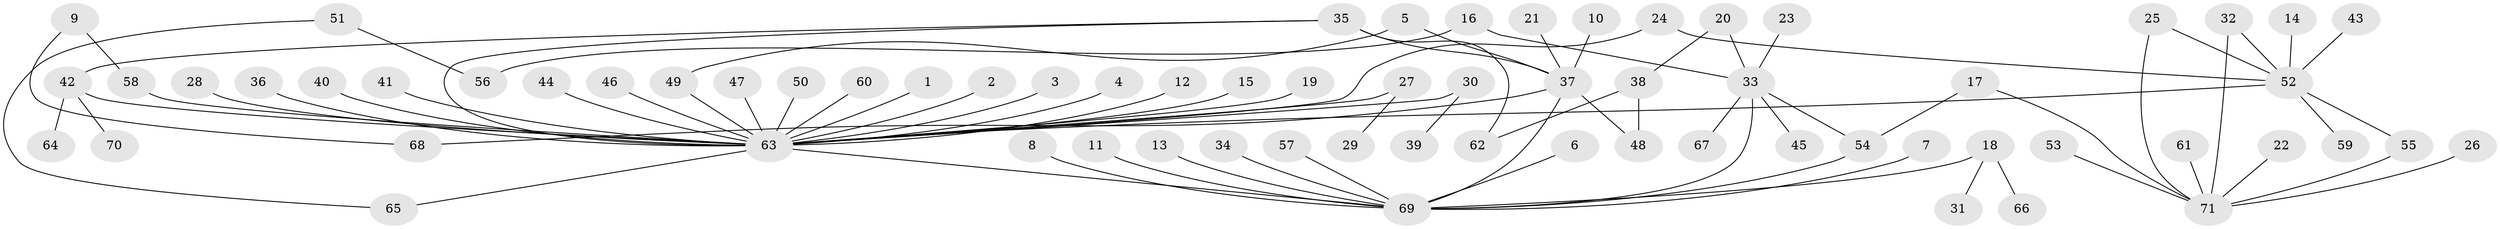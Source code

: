 // original degree distribution, {1: 0.5602836879432624, 30: 0.0070921985815602835, 6: 0.0070921985815602835, 4: 0.06382978723404255, 14: 0.0070921985815602835, 10: 0.02127659574468085, 2: 0.23404255319148937, 3: 0.07801418439716312, 8: 0.0070921985815602835, 5: 0.014184397163120567}
// Generated by graph-tools (version 1.1) at 2025/01/03/09/25 03:01:56]
// undirected, 71 vertices, 82 edges
graph export_dot {
graph [start="1"]
  node [color=gray90,style=filled];
  1;
  2;
  3;
  4;
  5;
  6;
  7;
  8;
  9;
  10;
  11;
  12;
  13;
  14;
  15;
  16;
  17;
  18;
  19;
  20;
  21;
  22;
  23;
  24;
  25;
  26;
  27;
  28;
  29;
  30;
  31;
  32;
  33;
  34;
  35;
  36;
  37;
  38;
  39;
  40;
  41;
  42;
  43;
  44;
  45;
  46;
  47;
  48;
  49;
  50;
  51;
  52;
  53;
  54;
  55;
  56;
  57;
  58;
  59;
  60;
  61;
  62;
  63;
  64;
  65;
  66;
  67;
  68;
  69;
  70;
  71;
  1 -- 63 [weight=1.0];
  2 -- 63 [weight=1.0];
  3 -- 63 [weight=1.0];
  4 -- 63 [weight=1.0];
  5 -- 37 [weight=1.0];
  5 -- 49 [weight=1.0];
  6 -- 69 [weight=1.0];
  7 -- 69 [weight=1.0];
  8 -- 69 [weight=1.0];
  9 -- 58 [weight=1.0];
  9 -- 68 [weight=1.0];
  10 -- 37 [weight=1.0];
  11 -- 69 [weight=1.0];
  12 -- 63 [weight=1.0];
  13 -- 69 [weight=1.0];
  14 -- 52 [weight=1.0];
  15 -- 63 [weight=1.0];
  16 -- 33 [weight=1.0];
  16 -- 56 [weight=1.0];
  17 -- 54 [weight=1.0];
  17 -- 71 [weight=1.0];
  18 -- 31 [weight=1.0];
  18 -- 66 [weight=1.0];
  18 -- 69 [weight=1.0];
  19 -- 63 [weight=1.0];
  20 -- 33 [weight=1.0];
  20 -- 38 [weight=1.0];
  21 -- 37 [weight=1.0];
  22 -- 71 [weight=1.0];
  23 -- 33 [weight=1.0];
  24 -- 52 [weight=1.0];
  24 -- 63 [weight=1.0];
  25 -- 52 [weight=1.0];
  25 -- 71 [weight=1.0];
  26 -- 71 [weight=1.0];
  27 -- 29 [weight=1.0];
  27 -- 63 [weight=1.0];
  28 -- 63 [weight=1.0];
  30 -- 39 [weight=1.0];
  30 -- 63 [weight=1.0];
  32 -- 52 [weight=1.0];
  32 -- 71 [weight=1.0];
  33 -- 45 [weight=1.0];
  33 -- 54 [weight=1.0];
  33 -- 67 [weight=1.0];
  33 -- 69 [weight=1.0];
  34 -- 69 [weight=1.0];
  35 -- 37 [weight=2.0];
  35 -- 42 [weight=1.0];
  35 -- 62 [weight=1.0];
  35 -- 63 [weight=1.0];
  36 -- 63 [weight=1.0];
  37 -- 48 [weight=1.0];
  37 -- 68 [weight=1.0];
  37 -- 69 [weight=1.0];
  38 -- 48 [weight=1.0];
  38 -- 62 [weight=1.0];
  40 -- 63 [weight=1.0];
  41 -- 63 [weight=1.0];
  42 -- 63 [weight=2.0];
  42 -- 64 [weight=1.0];
  42 -- 70 [weight=1.0];
  43 -- 52 [weight=1.0];
  44 -- 63 [weight=1.0];
  46 -- 63 [weight=1.0];
  47 -- 63 [weight=1.0];
  49 -- 63 [weight=1.0];
  50 -- 63 [weight=1.0];
  51 -- 56 [weight=1.0];
  51 -- 65 [weight=1.0];
  52 -- 55 [weight=1.0];
  52 -- 59 [weight=1.0];
  52 -- 63 [weight=1.0];
  53 -- 71 [weight=1.0];
  54 -- 69 [weight=1.0];
  55 -- 71 [weight=1.0];
  57 -- 69 [weight=1.0];
  58 -- 63 [weight=2.0];
  60 -- 63 [weight=1.0];
  61 -- 71 [weight=1.0];
  63 -- 65 [weight=1.0];
  63 -- 69 [weight=1.0];
}
